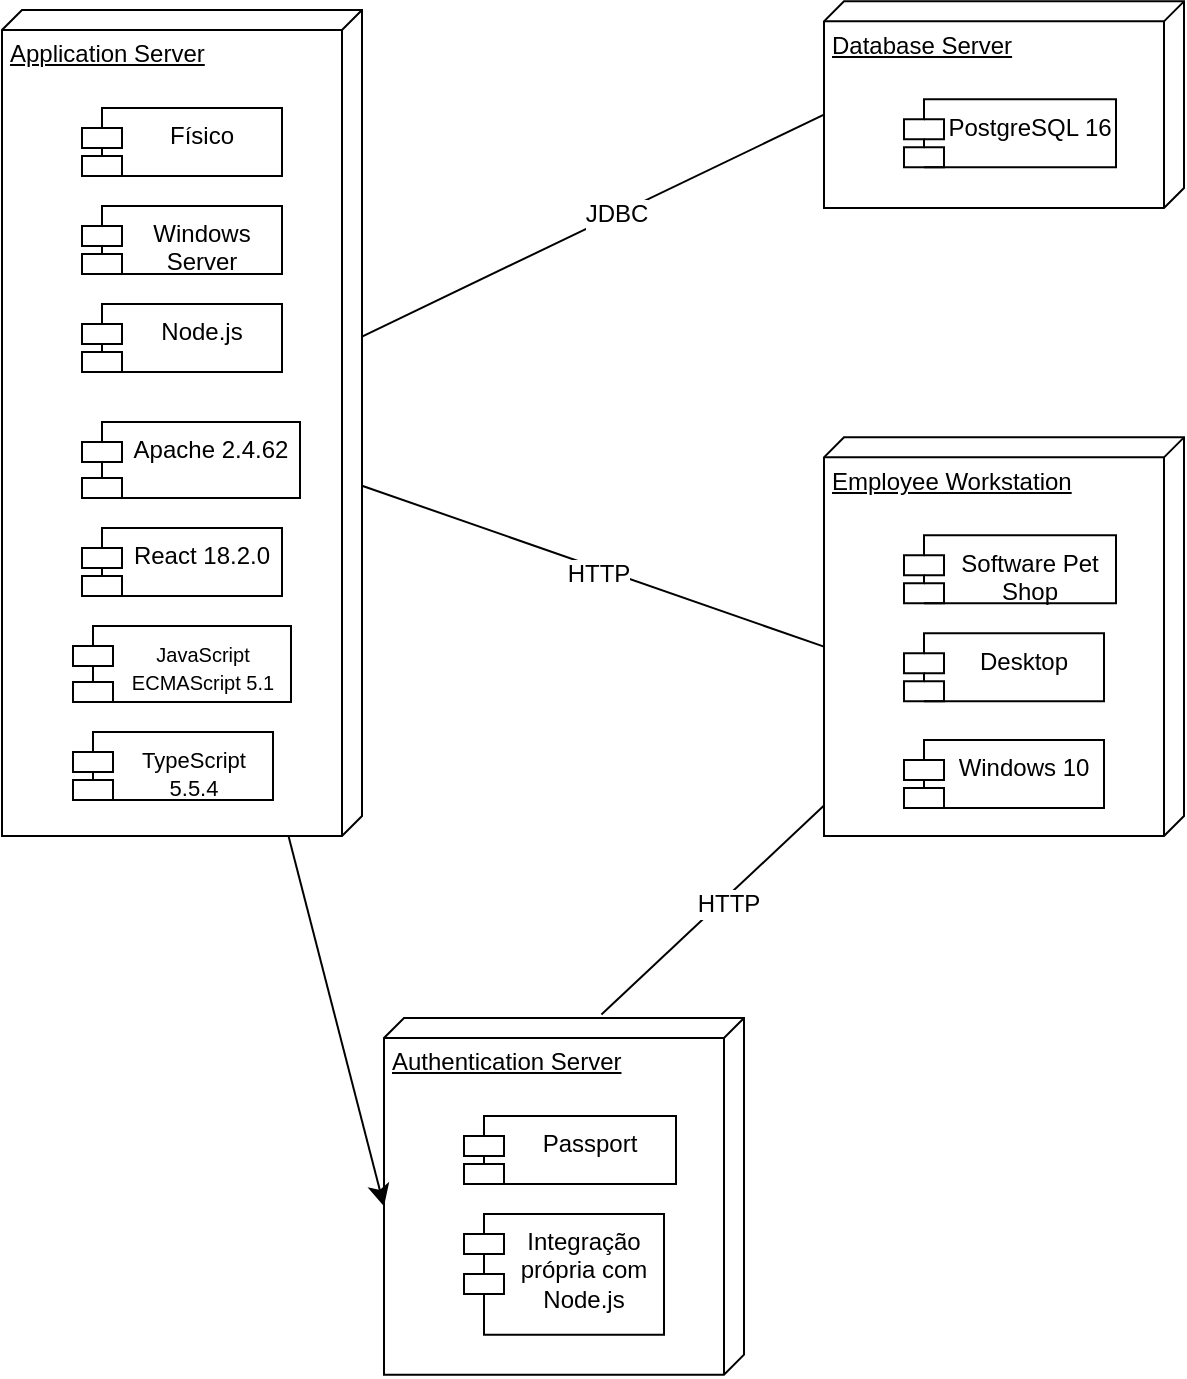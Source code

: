 <mxfile version="24.7.6">
  <diagram name="Page-1" id="k-tvwlYwchrxSjaRu5kg">
    <mxGraphModel dx="1048" dy="1065" grid="0" gridSize="10" guides="1" tooltips="1" connect="1" arrows="1" fold="1" page="0" pageScale="1" pageWidth="827" pageHeight="1169" math="0" shadow="0">
      <root>
        <mxCell id="0" />
        <mxCell id="1" parent="0" />
        <mxCell id="YnXcM0R_buArR3PH1FIa-7" style="edgeStyle=none;curved=1;rounded=0;orthogonalLoop=1;jettySize=auto;html=1;exitX=0;exitY=0;exitDx=318;exitDy=95;exitPerimeter=0;fontSize=12;startSize=8;endSize=8;" edge="1" parent="1" source="YnXcM0R_buArR3PH1FIa-1">
          <mxGeometry relative="1" as="geometry">
            <mxPoint x="-11" y="407.095" as="targetPoint" />
          </mxGeometry>
        </mxCell>
        <mxCell id="YnXcM0R_buArR3PH1FIa-1" value="Application Server" style="verticalAlign=top;align=left;spacingTop=8;spacingLeft=2;spacingRight=12;shape=cube;size=10;direction=south;fontStyle=4;html=1;whiteSpace=wrap;" vertex="1" parent="1">
          <mxGeometry x="-96" y="89" width="180" height="413" as="geometry" />
        </mxCell>
        <mxCell id="YnXcM0R_buArR3PH1FIa-2" value="Físico" style="shape=module;align=left;spacingLeft=20;align=center;verticalAlign=top;whiteSpace=wrap;html=1;" vertex="1" parent="1">
          <mxGeometry x="-56" y="138" width="100" height="34" as="geometry" />
        </mxCell>
        <mxCell id="YnXcM0R_buArR3PH1FIa-3" value="Windows Server" style="shape=module;align=left;spacingLeft=20;align=center;verticalAlign=top;whiteSpace=wrap;html=1;" vertex="1" parent="1">
          <mxGeometry x="-56" y="187" width="100" height="34" as="geometry" />
        </mxCell>
        <mxCell id="YnXcM0R_buArR3PH1FIa-4" value="Node.js" style="shape=module;align=left;spacingLeft=20;align=center;verticalAlign=top;whiteSpace=wrap;html=1;" vertex="1" parent="1">
          <mxGeometry x="-56" y="236" width="100" height="34" as="geometry" />
        </mxCell>
        <mxCell id="YnXcM0R_buArR3PH1FIa-5" value="Apache 2.4.62" style="shape=module;align=left;spacingLeft=20;align=center;verticalAlign=top;whiteSpace=wrap;html=1;" vertex="1" parent="1">
          <mxGeometry x="-56" y="295" width="109" height="38" as="geometry" />
        </mxCell>
        <mxCell id="YnXcM0R_buArR3PH1FIa-6" value="React 18.2.0" style="shape=module;align=left;spacingLeft=20;align=center;verticalAlign=top;whiteSpace=wrap;html=1;" vertex="1" parent="1">
          <mxGeometry x="-56" y="348" width="100" height="34" as="geometry" />
        </mxCell>
        <mxCell id="YnXcM0R_buArR3PH1FIa-8" style="edgeStyle=none;curved=1;rounded=0;orthogonalLoop=1;jettySize=auto;html=1;exitX=0;exitY=0;exitDx=318;exitDy=95;exitPerimeter=0;fontSize=12;startSize=8;endSize=8;" edge="1" parent="1">
          <mxGeometry relative="1" as="geometry">
            <mxPoint x="-15.5" y="509.095" as="targetPoint" />
            <mxPoint x="-15.5" y="509" as="sourcePoint" />
          </mxGeometry>
        </mxCell>
        <mxCell id="YnXcM0R_buArR3PH1FIa-9" value="&lt;font style=&quot;font-size: 10px;&quot;&gt;JavaScript ECMAScript 5.1&lt;/font&gt;" style="shape=module;align=left;spacingLeft=20;align=center;verticalAlign=top;whiteSpace=wrap;html=1;" vertex="1" parent="1">
          <mxGeometry x="-60.5" y="397" width="109" height="38" as="geometry" />
        </mxCell>
        <mxCell id="YnXcM0R_buArR3PH1FIa-10" value="&lt;font style=&quot;font-size: 11px;&quot;&gt;TypeScript 5.5.4&lt;/font&gt;" style="shape=module;align=left;spacingLeft=20;align=center;verticalAlign=top;whiteSpace=wrap;html=1;" vertex="1" parent="1">
          <mxGeometry x="-60.5" y="450" width="100" height="34" as="geometry" />
        </mxCell>
        <mxCell id="YnXcM0R_buArR3PH1FIa-12" value="Database Server" style="verticalAlign=top;align=left;spacingTop=8;spacingLeft=2;spacingRight=12;shape=cube;size=10;direction=south;fontStyle=4;html=1;whiteSpace=wrap;" vertex="1" parent="1">
          <mxGeometry x="315" y="84.67" width="180" height="103.33" as="geometry" />
        </mxCell>
        <mxCell id="YnXcM0R_buArR3PH1FIa-13" value="PostgreSQL 16" style="shape=module;align=left;spacingLeft=20;align=center;verticalAlign=top;whiteSpace=wrap;html=1;" vertex="1" parent="1">
          <mxGeometry x="355" y="133.67" width="106" height="34" as="geometry" />
        </mxCell>
        <mxCell id="YnXcM0R_buArR3PH1FIa-21" value="Employee Workstation" style="verticalAlign=top;align=left;spacingTop=8;spacingLeft=2;spacingRight=12;shape=cube;size=10;direction=south;fontStyle=4;html=1;whiteSpace=wrap;" vertex="1" parent="1">
          <mxGeometry x="315" y="302.67" width="180" height="199.33" as="geometry" />
        </mxCell>
        <mxCell id="YnXcM0R_buArR3PH1FIa-22" value="Software Pet Shop" style="shape=module;align=left;spacingLeft=20;align=center;verticalAlign=top;whiteSpace=wrap;html=1;" vertex="1" parent="1">
          <mxGeometry x="355" y="351.67" width="106" height="34" as="geometry" />
        </mxCell>
        <mxCell id="YnXcM0R_buArR3PH1FIa-23" value="Desktop" style="shape=module;align=left;spacingLeft=20;align=center;verticalAlign=top;whiteSpace=wrap;html=1;" vertex="1" parent="1">
          <mxGeometry x="355" y="400.67" width="100" height="34" as="geometry" />
        </mxCell>
        <mxCell id="YnXcM0R_buArR3PH1FIa-24" value="Windows 10" style="shape=module;align=left;spacingLeft=20;align=center;verticalAlign=top;whiteSpace=wrap;html=1;" vertex="1" parent="1">
          <mxGeometry x="355" y="454" width="100" height="34" as="geometry" />
        </mxCell>
        <mxCell id="YnXcM0R_buArR3PH1FIa-25" value="Authentication Server" style="verticalAlign=top;align=left;spacingTop=8;spacingLeft=2;spacingRight=12;shape=cube;size=10;direction=south;fontStyle=4;html=1;whiteSpace=wrap;" vertex="1" parent="1">
          <mxGeometry x="95" y="593" width="180" height="178.33" as="geometry" />
        </mxCell>
        <mxCell id="YnXcM0R_buArR3PH1FIa-26" value="Passport" style="shape=module;align=left;spacingLeft=20;align=center;verticalAlign=top;whiteSpace=wrap;html=1;" vertex="1" parent="1">
          <mxGeometry x="135" y="642" width="106" height="34" as="geometry" />
        </mxCell>
        <mxCell id="YnXcM0R_buArR3PH1FIa-27" value="Integração própria com Node.js" style="shape=module;align=left;spacingLeft=20;align=center;verticalAlign=top;whiteSpace=wrap;html=1;" vertex="1" parent="1">
          <mxGeometry x="135" y="691" width="100" height="60.33" as="geometry" />
        </mxCell>
        <mxCell id="YnXcM0R_buArR3PH1FIa-29" style="edgeStyle=none;curved=1;rounded=0;orthogonalLoop=1;jettySize=auto;html=1;entryX=0;entryY=0;entryDx=104.665;entryDy=180;entryPerimeter=0;fontSize=12;startSize=8;endSize=8;endArrow=none;endFill=0;" edge="1" parent="1" source="YnXcM0R_buArR3PH1FIa-1" target="YnXcM0R_buArR3PH1FIa-21">
          <mxGeometry relative="1" as="geometry" />
        </mxCell>
        <mxCell id="YnXcM0R_buArR3PH1FIa-30" value="HTTP" style="edgeLabel;html=1;align=center;verticalAlign=middle;resizable=0;points=[];fontSize=12;" vertex="1" connectable="0" parent="YnXcM0R_buArR3PH1FIa-29">
          <mxGeometry x="0.024" y="-2" relative="1" as="geometry">
            <mxPoint y="1" as="offset" />
          </mxGeometry>
        </mxCell>
        <mxCell id="YnXcM0R_buArR3PH1FIa-31" style="edgeStyle=none;curved=1;rounded=0;orthogonalLoop=1;jettySize=auto;html=1;entryX=0;entryY=0;entryDx=56.665;entryDy=180;entryPerimeter=0;fontSize=12;startSize=8;endSize=8;endArrow=none;endFill=0;" edge="1" parent="1" source="YnXcM0R_buArR3PH1FIa-1" target="YnXcM0R_buArR3PH1FIa-12">
          <mxGeometry relative="1" as="geometry" />
        </mxCell>
        <mxCell id="YnXcM0R_buArR3PH1FIa-32" value="JDBC" style="edgeLabel;html=1;align=center;verticalAlign=middle;resizable=0;points=[];fontSize=12;" vertex="1" connectable="0" parent="YnXcM0R_buArR3PH1FIa-31">
          <mxGeometry x="0.1" relative="1" as="geometry">
            <mxPoint as="offset" />
          </mxGeometry>
        </mxCell>
        <mxCell id="YnXcM0R_buArR3PH1FIa-33" style="edgeStyle=none;curved=1;rounded=0;orthogonalLoop=1;jettySize=auto;html=1;entryX=-0.01;entryY=0.396;entryDx=0;entryDy=0;entryPerimeter=0;fontSize=12;startSize=8;endSize=8;endArrow=none;endFill=0;" edge="1" parent="1" source="YnXcM0R_buArR3PH1FIa-21" target="YnXcM0R_buArR3PH1FIa-25">
          <mxGeometry relative="1" as="geometry" />
        </mxCell>
        <mxCell id="YnXcM0R_buArR3PH1FIa-34" value="HTTP" style="edgeLabel;html=1;align=center;verticalAlign=middle;resizable=0;points=[];fontSize=12;" vertex="1" connectable="0" parent="YnXcM0R_buArR3PH1FIa-33">
          <mxGeometry x="-0.094" y="3" relative="1" as="geometry">
            <mxPoint as="offset" />
          </mxGeometry>
        </mxCell>
        <mxCell id="YnXcM0R_buArR3PH1FIa-36" style="edgeStyle=none;curved=1;rounded=0;orthogonalLoop=1;jettySize=auto;html=1;entryX=0;entryY=0;entryDx=94.165;entryDy=180;entryPerimeter=0;fontSize=12;startSize=8;endSize=8;" edge="1" parent="1" source="YnXcM0R_buArR3PH1FIa-1" target="YnXcM0R_buArR3PH1FIa-25">
          <mxGeometry relative="1" as="geometry" />
        </mxCell>
      </root>
    </mxGraphModel>
  </diagram>
</mxfile>
